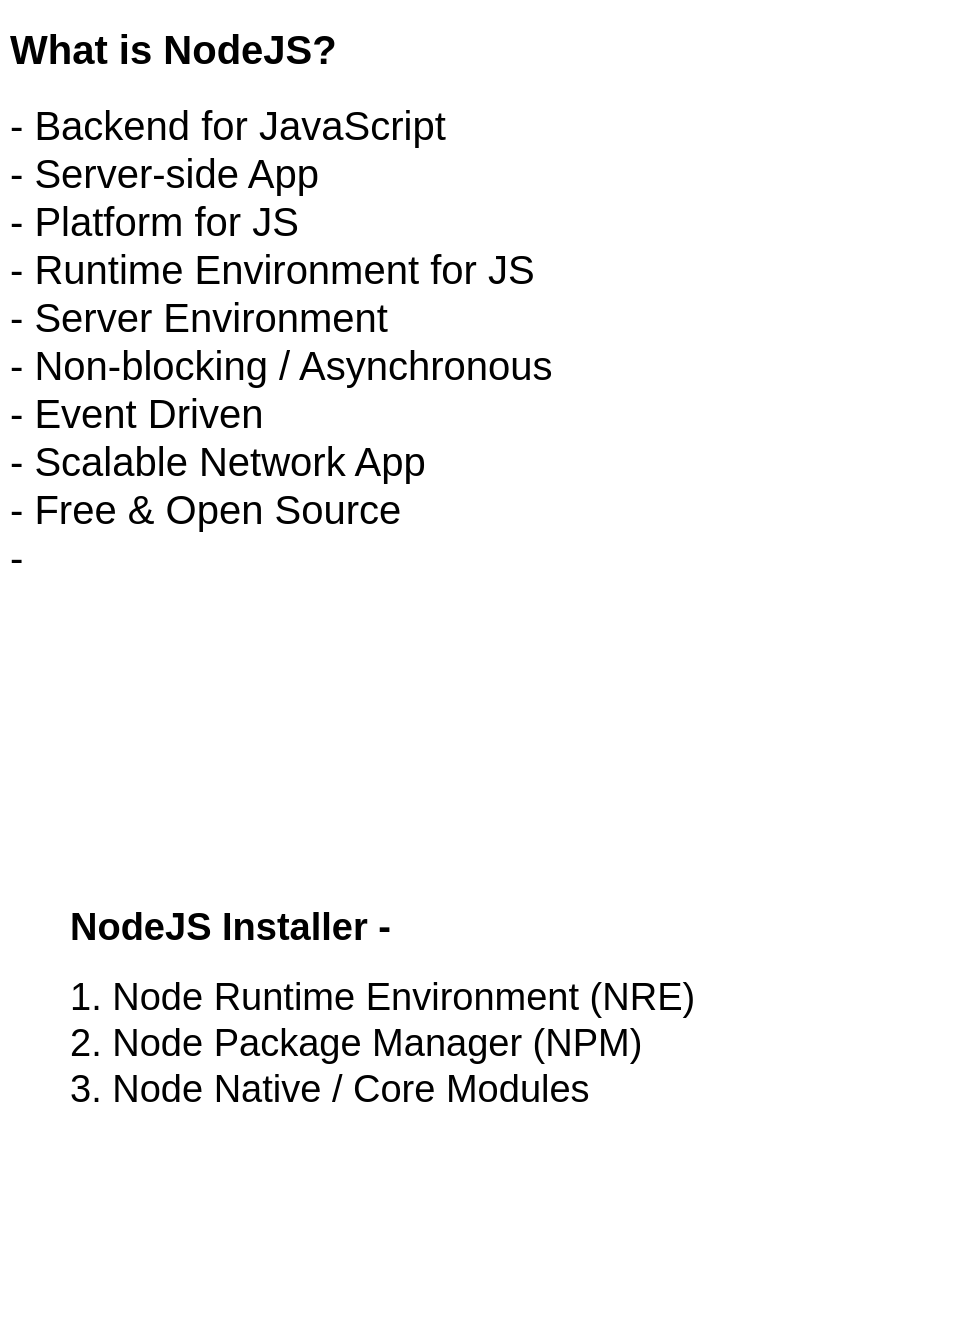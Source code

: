 <mxfile version="15.2.5" type="device" pages="2"><diagram id="oAG56FG2A5fXZMdeRehY" name="Page-1"><mxGraphModel dx="782" dy="468" grid="1" gridSize="10" guides="1" tooltips="1" connect="1" arrows="1" fold="1" page="1" pageScale="1" pageWidth="850" pageHeight="1100" math="0" shadow="0"><root><mxCell id="0"/><mxCell id="1" parent="0"/><mxCell id="VdtZPVa6fW0UvZmw2t__-1" value="&lt;h1 style=&quot;font-size: 20px&quot;&gt;&lt;font style=&quot;font-size: 20px&quot;&gt;What is NodeJS?&lt;/font&gt;&lt;/h1&gt;&lt;div style=&quot;font-size: 20px&quot;&gt;- Backend for JavaScript&lt;/div&gt;&lt;div style=&quot;font-size: 20px&quot;&gt;- Server-side App&lt;/div&gt;&lt;div style=&quot;font-size: 20px&quot;&gt;- Platform for JS&lt;/div&gt;&lt;div style=&quot;font-size: 20px&quot;&gt;- Runtime Environment for JS&lt;/div&gt;&lt;div style=&quot;font-size: 20px&quot;&gt;- Server Environment&lt;/div&gt;&lt;div style=&quot;font-size: 20px&quot;&gt;- Non-blocking / Asynchronous&lt;/div&gt;&lt;div style=&quot;font-size: 20px&quot;&gt;- Event Driven&lt;/div&gt;&lt;div style=&quot;font-size: 20px&quot;&gt;- Scalable Network App&lt;/div&gt;&lt;div style=&quot;font-size: 20px&quot;&gt;- Free &amp;amp; Open Source&lt;/div&gt;&lt;div style=&quot;font-size: 20px&quot;&gt;-&amp;nbsp;&lt;/div&gt;" style="text;html=1;strokeColor=none;fillColor=none;spacing=5;spacingTop=-20;whiteSpace=wrap;overflow=hidden;rounded=0;" parent="1" vertex="1"><mxGeometry x="40" y="90" width="460" height="390" as="geometry"/></mxCell><mxCell id="VdtZPVa6fW0UvZmw2t__-2" value="&lt;h1 style=&quot;font-size: 19px&quot;&gt;&lt;font style=&quot;font-size: 19px&quot;&gt;NodeJS Installer -&amp;nbsp;&lt;/font&gt;&lt;/h1&gt;&lt;div style=&quot;font-size: 19px&quot;&gt;&lt;font style=&quot;font-size: 19px&quot;&gt;1. Node Runtime Environment (NRE)&lt;/font&gt;&lt;/div&gt;&lt;div style=&quot;font-size: 19px&quot;&gt;&lt;font style=&quot;font-size: 19px&quot;&gt;2. Node Package Manager (NPM)&lt;/font&gt;&lt;/div&gt;&lt;div style=&quot;font-size: 19px&quot;&gt;&lt;font style=&quot;font-size: 19px&quot;&gt;3. Node Native / Core Modules&lt;/font&gt;&lt;/div&gt;" style="text;html=1;strokeColor=none;fillColor=none;spacing=5;spacingTop=-20;whiteSpace=wrap;overflow=hidden;rounded=0;" parent="1" vertex="1"><mxGeometry x="70" y="530" width="450" height="210" as="geometry"/></mxCell></root></mxGraphModel></diagram><diagram id="9RVhnjMBuRMYNjfkNyMN" name="Page-2"><mxGraphModel dx="782" dy="468" grid="1" gridSize="10" guides="1" tooltips="1" connect="1" arrows="1" fold="1" page="1" pageScale="1" pageWidth="850" pageHeight="1100" math="0" shadow="0"><root><mxCell id="CpHwPnloC4s3EscAmAu4-0"/><mxCell id="CpHwPnloC4s3EscAmAu4-1" parent="CpHwPnloC4s3EscAmAu4-0"/><mxCell id="CpHwPnloC4s3EscAmAu4-9" style="edgeStyle=orthogonalEdgeStyle;rounded=0;orthogonalLoop=1;jettySize=auto;html=1;exitX=0.5;exitY=1;exitDx=0;exitDy=0;" edge="1" parent="CpHwPnloC4s3EscAmAu4-1" source="CpHwPnloC4s3EscAmAu4-2" target="CpHwPnloC4s3EscAmAu4-3"><mxGeometry relative="1" as="geometry"/></mxCell><mxCell id="CpHwPnloC4s3EscAmAu4-11" style="edgeStyle=orthogonalEdgeStyle;rounded=0;orthogonalLoop=1;jettySize=auto;html=1;exitX=0.5;exitY=1;exitDx=0;exitDy=0;entryX=0.582;entryY=-0.067;entryDx=0;entryDy=0;entryPerimeter=0;" edge="1" parent="CpHwPnloC4s3EscAmAu4-1" source="CpHwPnloC4s3EscAmAu4-2" target="CpHwPnloC4s3EscAmAu4-5"><mxGeometry relative="1" as="geometry"/></mxCell><mxCell id="CpHwPnloC4s3EscAmAu4-12" style="edgeStyle=orthogonalEdgeStyle;rounded=0;orthogonalLoop=1;jettySize=auto;html=1;exitX=0.5;exitY=1;exitDx=0;exitDy=0;entryX=0.5;entryY=0;entryDx=0;entryDy=0;" edge="1" parent="CpHwPnloC4s3EscAmAu4-1" source="CpHwPnloC4s3EscAmAu4-2" target="CpHwPnloC4s3EscAmAu4-6"><mxGeometry relative="1" as="geometry"/></mxCell><mxCell id="CpHwPnloC4s3EscAmAu4-13" style="edgeStyle=orthogonalEdgeStyle;rounded=0;orthogonalLoop=1;jettySize=auto;html=1;exitX=0.5;exitY=1;exitDx=0;exitDy=0;entryX=0.5;entryY=0;entryDx=0;entryDy=0;" edge="1" parent="CpHwPnloC4s3EscAmAu4-1" source="CpHwPnloC4s3EscAmAu4-2" target="CpHwPnloC4s3EscAmAu4-7"><mxGeometry relative="1" as="geometry"/></mxCell><mxCell id="CpHwPnloC4s3EscAmAu4-14" style="edgeStyle=orthogonalEdgeStyle;rounded=0;orthogonalLoop=1;jettySize=auto;html=1;exitX=0.5;exitY=1;exitDx=0;exitDy=0;entryX=0.5;entryY=0;entryDx=0;entryDy=0;" edge="1" parent="CpHwPnloC4s3EscAmAu4-1" source="CpHwPnloC4s3EscAmAu4-2" target="CpHwPnloC4s3EscAmAu4-8"><mxGeometry relative="1" as="geometry"/></mxCell><mxCell id="CpHwPnloC4s3EscAmAu4-32" style="edgeStyle=orthogonalEdgeStyle;rounded=0;orthogonalLoop=1;jettySize=auto;html=1;exitX=0.5;exitY=1;exitDx=0;exitDy=0;entryX=0.5;entryY=0;entryDx=0;entryDy=0;" edge="1" parent="CpHwPnloC4s3EscAmAu4-1" source="CpHwPnloC4s3EscAmAu4-2" target="CpHwPnloC4s3EscAmAu4-27"><mxGeometry relative="1" as="geometry"/></mxCell><mxCell id="CpHwPnloC4s3EscAmAu4-2" value="Object" style="rounded=0;whiteSpace=wrap;html=1;fillColor=#d5e8d4;strokeColor=#82b366;" vertex="1" parent="CpHwPnloC4s3EscAmAu4-1"><mxGeometry x="388" y="160" width="95" height="30" as="geometry"/></mxCell><mxCell id="CpHwPnloC4s3EscAmAu4-3" value="String" style="rounded=0;whiteSpace=wrap;html=1;fillColor=#d5e8d4;strokeColor=#82b366;" vertex="1" parent="CpHwPnloC4s3EscAmAu4-1"><mxGeometry x="100" y="290" width="95" height="30" as="geometry"/></mxCell><mxCell id="CpHwPnloC4s3EscAmAu4-5" value="Number" style="rounded=0;whiteSpace=wrap;html=1;fillColor=#d5e8d4;strokeColor=#82b366;" vertex="1" parent="CpHwPnloC4s3EscAmAu4-1"><mxGeometry x="210" y="290" width="95" height="30" as="geometry"/></mxCell><mxCell id="CpHwPnloC4s3EscAmAu4-6" value="Date" style="rounded=0;whiteSpace=wrap;html=1;fillColor=#d5e8d4;strokeColor=#82b366;" vertex="1" parent="CpHwPnloC4s3EscAmAu4-1"><mxGeometry x="330" y="290" width="95" height="30" as="geometry"/></mxCell><mxCell id="CpHwPnloC4s3EscAmAu4-7" value="Array" style="rounded=0;whiteSpace=wrap;html=1;fillColor=#d5e8d4;strokeColor=#82b366;" vertex="1" parent="CpHwPnloC4s3EscAmAu4-1"><mxGeometry x="449" y="290" width="95" height="30" as="geometry"/></mxCell><mxCell id="CpHwPnloC4s3EscAmAu4-8" value="Function" style="rounded=0;whiteSpace=wrap;html=1;fillColor=#d5e8d4;strokeColor=#82b366;" vertex="1" parent="CpHwPnloC4s3EscAmAu4-1"><mxGeometry x="569" y="290" width="95" height="30" as="geometry"/></mxCell><mxCell id="CpHwPnloC4s3EscAmAu4-15" value="- indexOf()&lt;br&gt;- charAt()" style="text;html=1;align=center;verticalAlign=middle;resizable=0;points=[];autosize=1;strokeColor=none;fillColor=none;" vertex="1" parent="CpHwPnloC4s3EscAmAu4-1"><mxGeometry x="85" y="325" width="70" height="30" as="geometry"/></mxCell><mxCell id="CpHwPnloC4s3EscAmAu4-16" value="-length" style="text;html=1;align=center;verticalAlign=middle;resizable=0;points=[];autosize=1;strokeColor=none;fillColor=none;" vertex="1" parent="CpHwPnloC4s3EscAmAu4-1"><mxGeometry x="95" y="355" width="50" height="20" as="geometry"/></mxCell><mxCell id="CpHwPnloC4s3EscAmAu4-17" value="var str = &quot;Some String&quot;;" style="text;html=1;align=center;verticalAlign=middle;resizable=0;points=[];autosize=1;strokeColor=none;fillColor=none;" vertex="1" parent="CpHwPnloC4s3EscAmAu4-1"><mxGeometry x="40" y="420" width="140" height="20" as="geometry"/></mxCell><mxCell id="CpHwPnloC4s3EscAmAu4-18" value="str.indexOf()" style="text;html=1;align=center;verticalAlign=middle;resizable=0;points=[];autosize=1;strokeColor=none;fillColor=none;" vertex="1" parent="CpHwPnloC4s3EscAmAu4-1"><mxGeometry x="50" y="450" width="80" height="20" as="geometry"/></mxCell><mxCell id="CpHwPnloC4s3EscAmAu4-19" value="-toFixed()" style="text;html=1;align=center;verticalAlign=middle;resizable=0;points=[];autosize=1;strokeColor=none;fillColor=none;" vertex="1" parent="CpHwPnloC4s3EscAmAu4-1"><mxGeometry x="205" y="320" width="70" height="20" as="geometry"/></mxCell><mxCell id="CpHwPnloC4s3EscAmAu4-20" value="- isNan()" style="text;html=1;align=center;verticalAlign=middle;resizable=0;points=[];autosize=1;strokeColor=none;fillColor=none;" vertex="1" parent="CpHwPnloC4s3EscAmAu4-1"><mxGeometry x="210" y="340" width="60" height="20" as="geometry"/></mxCell><mxCell id="CpHwPnloC4s3EscAmAu4-21" value="- getDate()&lt;br&gt;- setMonth()" style="text;html=1;align=center;verticalAlign=middle;resizable=0;points=[];autosize=1;strokeColor=none;fillColor=none;" vertex="1" parent="CpHwPnloC4s3EscAmAu4-1"><mxGeometry x="320" y="325" width="80" height="30" as="geometry"/></mxCell><mxCell id="CpHwPnloC4s3EscAmAu4-22" value="pop, push, forEch, map etc" style="text;html=1;align=center;verticalAlign=middle;resizable=0;points=[];autosize=1;strokeColor=none;fillColor=none;" vertex="1" parent="CpHwPnloC4s3EscAmAu4-1"><mxGeometry x="410" y="330" width="160" height="20" as="geometry"/></mxCell><mxCell id="CpHwPnloC4s3EscAmAu4-23" value="- bind&lt;br&gt;- call&lt;br&gt;- apply" style="text;html=1;align=center;verticalAlign=middle;resizable=0;points=[];autosize=1;strokeColor=none;fillColor=none;" vertex="1" parent="CpHwPnloC4s3EscAmAu4-1"><mxGeometry x="591.5" y="330" width="50" height="50" as="geometry"/></mxCell><mxCell id="CpHwPnloC4s3EscAmAu4-24" value="valueOf, isPrototypeOf, hasOwnProperty, constructor etc" style="text;html=1;align=center;verticalAlign=middle;resizable=0;points=[];autosize=1;strokeColor=none;fillColor=none;" vertex="1" parent="CpHwPnloC4s3EscAmAu4-1"><mxGeometry x="250" y="120" width="320" height="20" as="geometry"/></mxCell><mxCell id="CpHwPnloC4s3EscAmAu4-26" value="str.hasOwnProperty()" style="text;html=1;align=center;verticalAlign=middle;resizable=0;points=[];autosize=1;strokeColor=#b85450;fillColor=#f8cecc;" vertex="1" parent="CpHwPnloC4s3EscAmAu4-1"><mxGeometry x="40" y="490" width="130" height="20" as="geometry"/></mxCell><mxCell id="CpHwPnloC4s3EscAmAu4-27" value="Person" style="rounded=0;whiteSpace=wrap;html=1;fillColor=#d5e8d4;strokeColor=#82b366;" vertex="1" parent="CpHwPnloC4s3EscAmAu4-1"><mxGeometry x="680" y="290" width="95" height="30" as="geometry"/></mxCell><mxCell id="CpHwPnloC4s3EscAmAu4-28" value="&amp;nbsp;firstName&lt;br&gt;lastName&lt;br&gt;getFullName()" style="text;html=1;align=center;verticalAlign=middle;resizable=0;points=[];autosize=1;strokeColor=none;fillColor=none;" vertex="1" parent="CpHwPnloC4s3EscAmAu4-1"><mxGeometry x="675" y="325" width="90" height="50" as="geometry"/></mxCell><mxCell id="CpHwPnloC4s3EscAmAu4-29" value="var foo = new Person()&lt;br&gt;foo.getFullName()" style="text;html=1;align=center;verticalAlign=middle;resizable=0;points=[];autosize=1;strokeColor=none;fillColor=none;" vertex="1" parent="CpHwPnloC4s3EscAmAu4-1"><mxGeometry x="620" y="405" width="140" height="30" as="geometry"/></mxCell><mxCell id="CpHwPnloC4s3EscAmAu4-31" value="foo.isPrototypeOf()" style="text;html=1;align=center;verticalAlign=middle;resizable=0;points=[];autosize=1;strokeColor=#b85450;fillColor=#f8cecc;" vertex="1" parent="CpHwPnloC4s3EscAmAu4-1"><mxGeometry x="620" y="460" width="120" height="20" as="geometry"/></mxCell><mxCell id="CpHwPnloC4s3EscAmAu4-33" value="Object Hierarchy" style="text;strokeColor=none;fillColor=none;html=1;fontSize=24;fontStyle=1;verticalAlign=middle;align=center;" vertex="1" parent="CpHwPnloC4s3EscAmAu4-1"><mxGeometry x="375" y="20" width="100" height="40" as="geometry"/></mxCell></root></mxGraphModel></diagram></mxfile>
